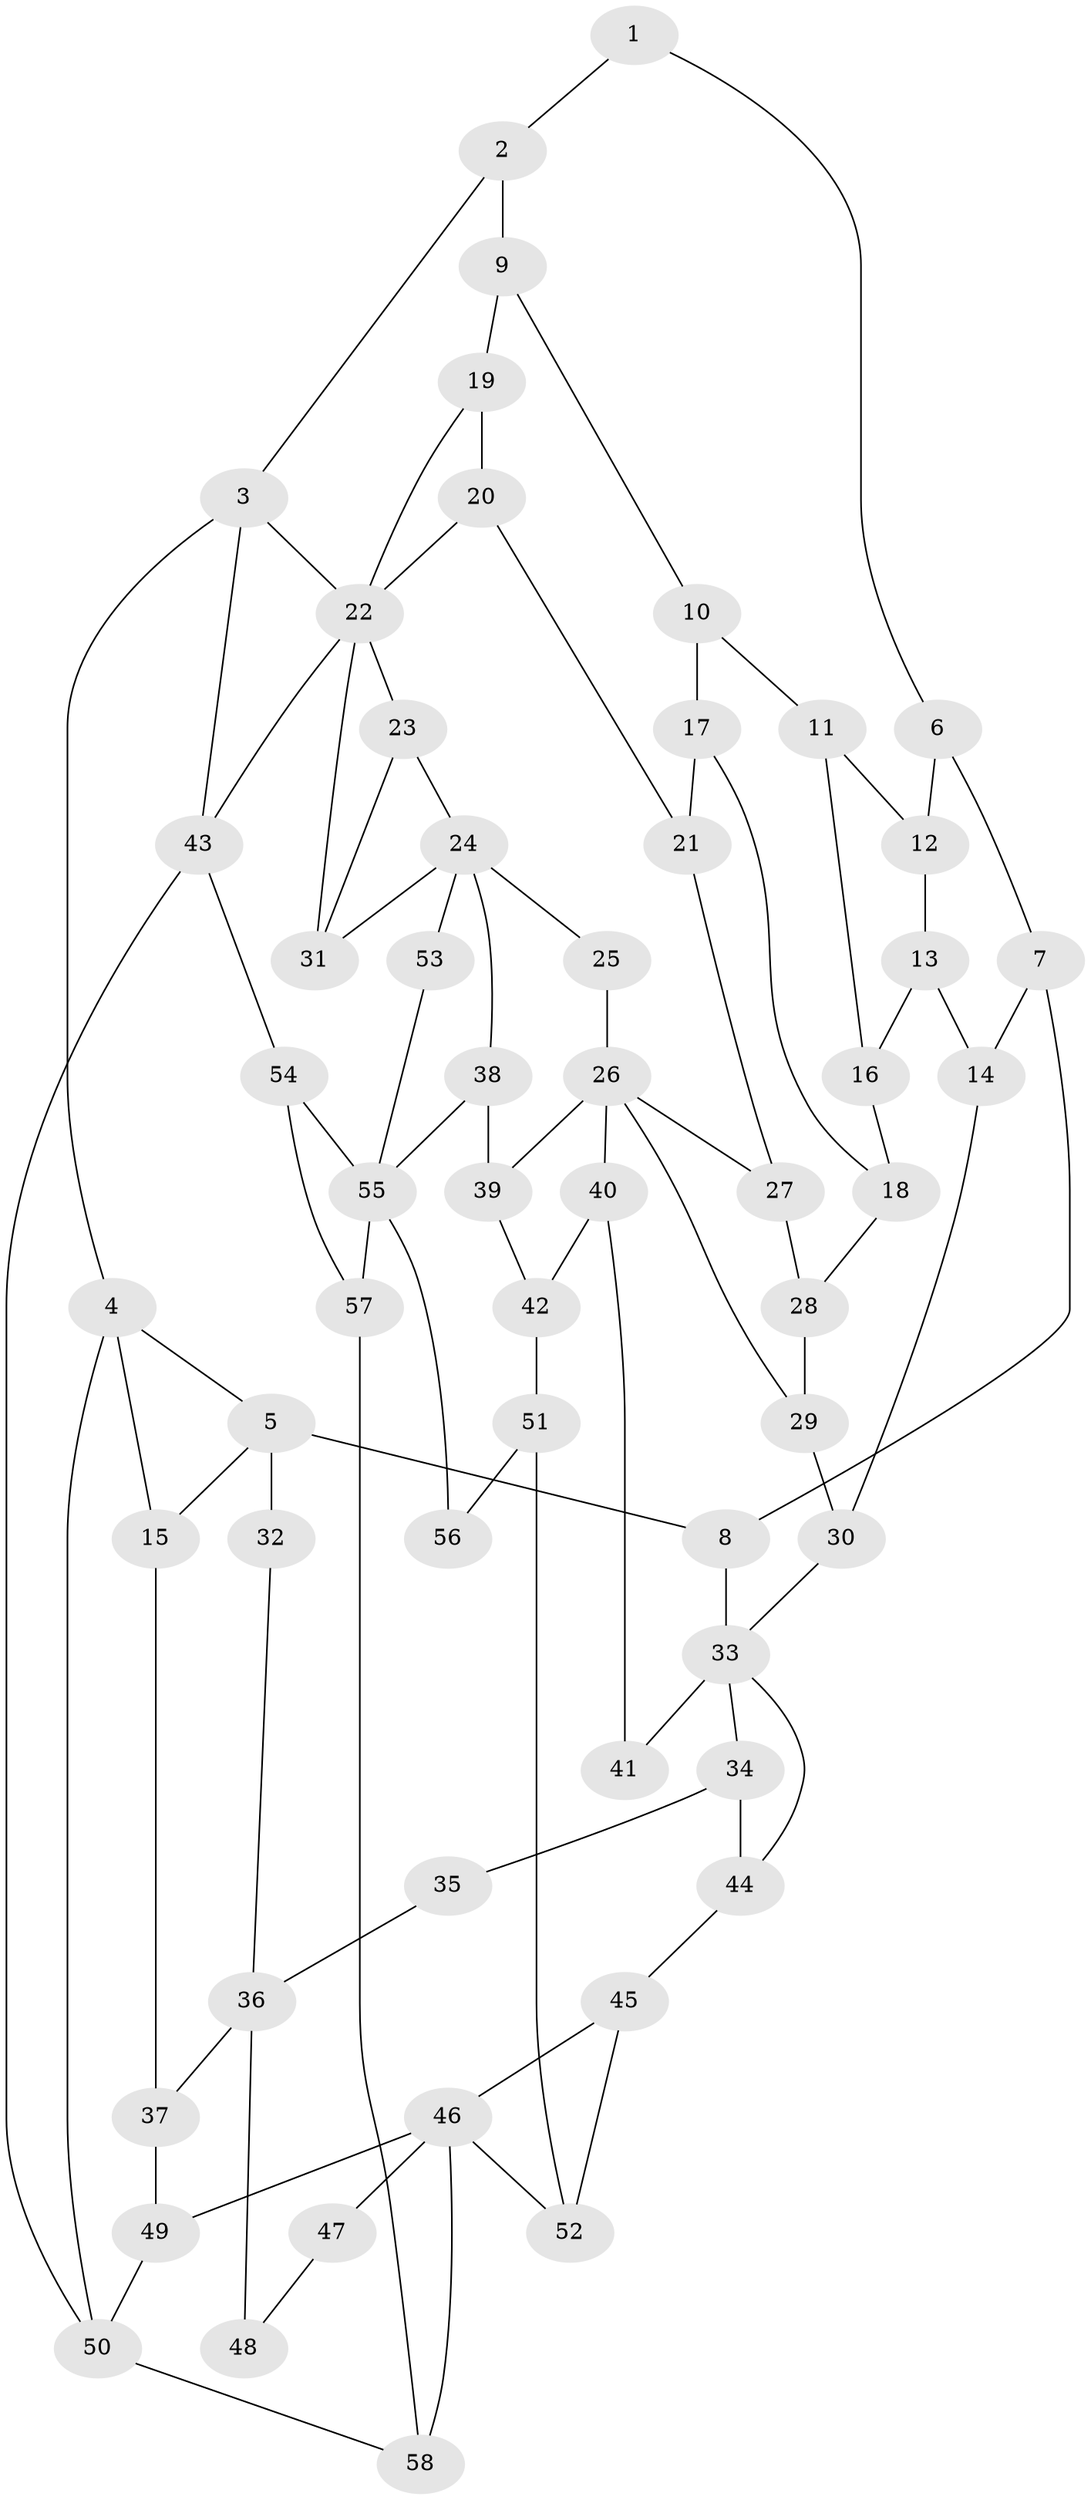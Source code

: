 // original degree distribution, {3: 0.024390243902439025, 4: 0.2682926829268293, 6: 0.24390243902439024, 5: 0.4634146341463415}
// Generated by graph-tools (version 1.1) at 2025/54/03/04/25 22:54:35]
// undirected, 58 vertices, 92 edges
graph export_dot {
  node [color=gray90,style=filled];
  1;
  2;
  3;
  4;
  5;
  6;
  7;
  8;
  9;
  10;
  11;
  12;
  13;
  14;
  15;
  16;
  17;
  18;
  19;
  20;
  21;
  22;
  23;
  24;
  25;
  26;
  27;
  28;
  29;
  30;
  31;
  32;
  33;
  34;
  35;
  36;
  37;
  38;
  39;
  40;
  41;
  42;
  43;
  44;
  45;
  46;
  47;
  48;
  49;
  50;
  51;
  52;
  53;
  54;
  55;
  56;
  57;
  58;
  1 -- 2 [weight=1.0];
  1 -- 6 [weight=1.0];
  2 -- 3 [weight=1.0];
  2 -- 9 [weight=1.0];
  3 -- 4 [weight=1.0];
  3 -- 22 [weight=1.0];
  3 -- 43 [weight=1.0];
  4 -- 5 [weight=1.0];
  4 -- 15 [weight=1.0];
  4 -- 50 [weight=1.0];
  5 -- 8 [weight=1.0];
  5 -- 15 [weight=1.0];
  5 -- 32 [weight=2.0];
  6 -- 7 [weight=1.0];
  6 -- 12 [weight=1.0];
  7 -- 8 [weight=1.0];
  7 -- 14 [weight=1.0];
  8 -- 33 [weight=1.0];
  9 -- 10 [weight=1.0];
  9 -- 19 [weight=1.0];
  10 -- 11 [weight=1.0];
  10 -- 17 [weight=1.0];
  11 -- 12 [weight=1.0];
  11 -- 16 [weight=1.0];
  12 -- 13 [weight=1.0];
  13 -- 14 [weight=1.0];
  13 -- 16 [weight=1.0];
  14 -- 30 [weight=1.0];
  15 -- 37 [weight=1.0];
  16 -- 18 [weight=1.0];
  17 -- 18 [weight=1.0];
  17 -- 21 [weight=1.0];
  18 -- 28 [weight=1.0];
  19 -- 20 [weight=1.0];
  19 -- 22 [weight=1.0];
  20 -- 21 [weight=1.0];
  20 -- 22 [weight=1.0];
  21 -- 27 [weight=1.0];
  22 -- 23 [weight=1.0];
  22 -- 31 [weight=1.0];
  22 -- 43 [weight=1.0];
  23 -- 24 [weight=1.0];
  23 -- 31 [weight=1.0];
  24 -- 25 [weight=1.0];
  24 -- 31 [weight=1.0];
  24 -- 38 [weight=1.0];
  24 -- 53 [weight=2.0];
  25 -- 26 [weight=2.0];
  26 -- 27 [weight=1.0];
  26 -- 29 [weight=1.0];
  26 -- 39 [weight=1.0];
  26 -- 40 [weight=1.0];
  27 -- 28 [weight=1.0];
  28 -- 29 [weight=1.0];
  29 -- 30 [weight=1.0];
  30 -- 33 [weight=1.0];
  32 -- 36 [weight=1.0];
  33 -- 34 [weight=1.0];
  33 -- 41 [weight=2.0];
  33 -- 44 [weight=1.0];
  34 -- 35 [weight=1.0];
  34 -- 44 [weight=1.0];
  35 -- 36 [weight=2.0];
  36 -- 37 [weight=1.0];
  36 -- 48 [weight=2.0];
  37 -- 49 [weight=1.0];
  38 -- 39 [weight=1.0];
  38 -- 55 [weight=1.0];
  39 -- 42 [weight=1.0];
  40 -- 41 [weight=1.0];
  40 -- 42 [weight=1.0];
  42 -- 51 [weight=1.0];
  43 -- 50 [weight=1.0];
  43 -- 54 [weight=1.0];
  44 -- 45 [weight=1.0];
  45 -- 46 [weight=1.0];
  45 -- 52 [weight=1.0];
  46 -- 47 [weight=2.0];
  46 -- 49 [weight=1.0];
  46 -- 52 [weight=1.0];
  46 -- 58 [weight=1.0];
  47 -- 48 [weight=1.0];
  49 -- 50 [weight=1.0];
  50 -- 58 [weight=1.0];
  51 -- 52 [weight=1.0];
  51 -- 56 [weight=1.0];
  53 -- 55 [weight=1.0];
  54 -- 55 [weight=1.0];
  54 -- 57 [weight=1.0];
  55 -- 56 [weight=2.0];
  55 -- 57 [weight=1.0];
  57 -- 58 [weight=1.0];
}
